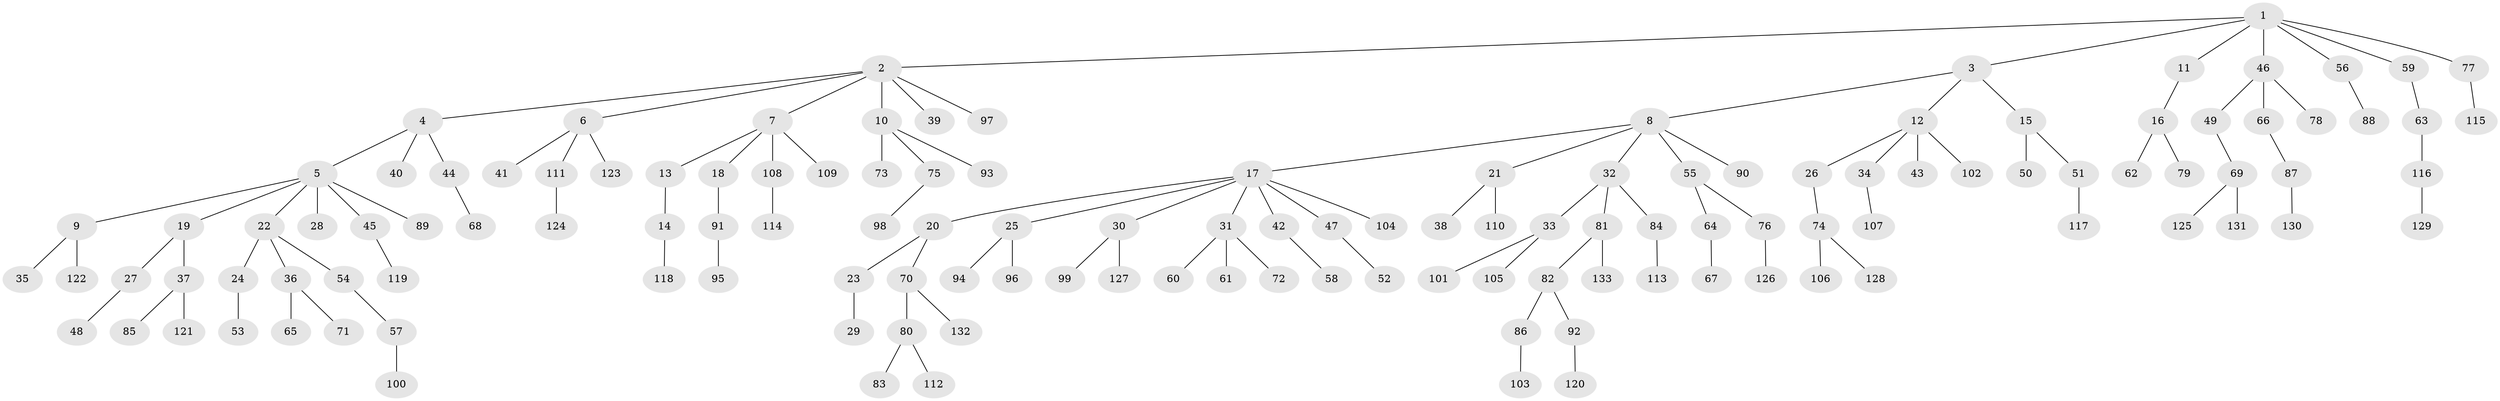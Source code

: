 // Generated by graph-tools (version 1.1) at 2025/36/03/09/25 02:36:42]
// undirected, 133 vertices, 132 edges
graph export_dot {
graph [start="1"]
  node [color=gray90,style=filled];
  1;
  2;
  3;
  4;
  5;
  6;
  7;
  8;
  9;
  10;
  11;
  12;
  13;
  14;
  15;
  16;
  17;
  18;
  19;
  20;
  21;
  22;
  23;
  24;
  25;
  26;
  27;
  28;
  29;
  30;
  31;
  32;
  33;
  34;
  35;
  36;
  37;
  38;
  39;
  40;
  41;
  42;
  43;
  44;
  45;
  46;
  47;
  48;
  49;
  50;
  51;
  52;
  53;
  54;
  55;
  56;
  57;
  58;
  59;
  60;
  61;
  62;
  63;
  64;
  65;
  66;
  67;
  68;
  69;
  70;
  71;
  72;
  73;
  74;
  75;
  76;
  77;
  78;
  79;
  80;
  81;
  82;
  83;
  84;
  85;
  86;
  87;
  88;
  89;
  90;
  91;
  92;
  93;
  94;
  95;
  96;
  97;
  98;
  99;
  100;
  101;
  102;
  103;
  104;
  105;
  106;
  107;
  108;
  109;
  110;
  111;
  112;
  113;
  114;
  115;
  116;
  117;
  118;
  119;
  120;
  121;
  122;
  123;
  124;
  125;
  126;
  127;
  128;
  129;
  130;
  131;
  132;
  133;
  1 -- 2;
  1 -- 3;
  1 -- 11;
  1 -- 46;
  1 -- 56;
  1 -- 59;
  1 -- 77;
  2 -- 4;
  2 -- 6;
  2 -- 7;
  2 -- 10;
  2 -- 39;
  2 -- 97;
  3 -- 8;
  3 -- 12;
  3 -- 15;
  4 -- 5;
  4 -- 40;
  4 -- 44;
  5 -- 9;
  5 -- 19;
  5 -- 22;
  5 -- 28;
  5 -- 45;
  5 -- 89;
  6 -- 41;
  6 -- 111;
  6 -- 123;
  7 -- 13;
  7 -- 18;
  7 -- 108;
  7 -- 109;
  8 -- 17;
  8 -- 21;
  8 -- 32;
  8 -- 55;
  8 -- 90;
  9 -- 35;
  9 -- 122;
  10 -- 73;
  10 -- 75;
  10 -- 93;
  11 -- 16;
  12 -- 26;
  12 -- 34;
  12 -- 43;
  12 -- 102;
  13 -- 14;
  14 -- 118;
  15 -- 50;
  15 -- 51;
  16 -- 62;
  16 -- 79;
  17 -- 20;
  17 -- 25;
  17 -- 30;
  17 -- 31;
  17 -- 42;
  17 -- 47;
  17 -- 104;
  18 -- 91;
  19 -- 27;
  19 -- 37;
  20 -- 23;
  20 -- 70;
  21 -- 38;
  21 -- 110;
  22 -- 24;
  22 -- 36;
  22 -- 54;
  23 -- 29;
  24 -- 53;
  25 -- 94;
  25 -- 96;
  26 -- 74;
  27 -- 48;
  30 -- 99;
  30 -- 127;
  31 -- 60;
  31 -- 61;
  31 -- 72;
  32 -- 33;
  32 -- 81;
  32 -- 84;
  33 -- 101;
  33 -- 105;
  34 -- 107;
  36 -- 65;
  36 -- 71;
  37 -- 85;
  37 -- 121;
  42 -- 58;
  44 -- 68;
  45 -- 119;
  46 -- 49;
  46 -- 66;
  46 -- 78;
  47 -- 52;
  49 -- 69;
  51 -- 117;
  54 -- 57;
  55 -- 64;
  55 -- 76;
  56 -- 88;
  57 -- 100;
  59 -- 63;
  63 -- 116;
  64 -- 67;
  66 -- 87;
  69 -- 125;
  69 -- 131;
  70 -- 80;
  70 -- 132;
  74 -- 106;
  74 -- 128;
  75 -- 98;
  76 -- 126;
  77 -- 115;
  80 -- 83;
  80 -- 112;
  81 -- 82;
  81 -- 133;
  82 -- 86;
  82 -- 92;
  84 -- 113;
  86 -- 103;
  87 -- 130;
  91 -- 95;
  92 -- 120;
  108 -- 114;
  111 -- 124;
  116 -- 129;
}
